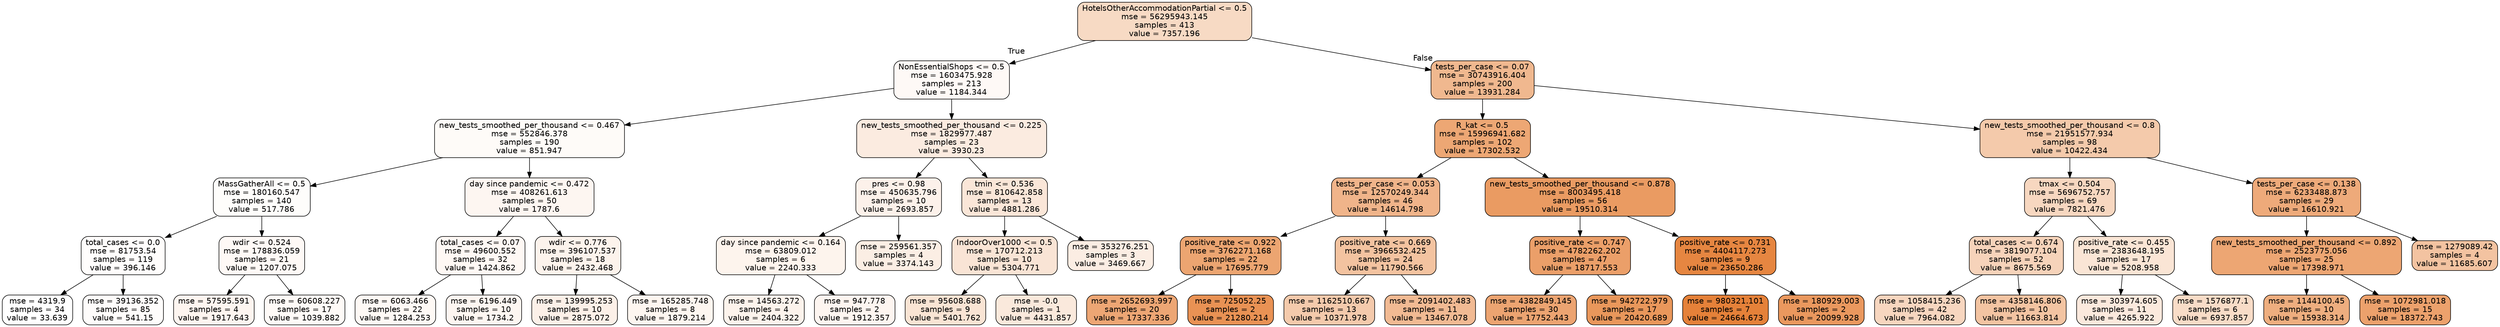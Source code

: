 digraph Tree {
node [shape=box, style="filled, rounded", color="black", fontname=helvetica] ;
edge [fontname=helvetica] ;
0 [label="HotelsOtherAccommodationPartial <= 0.5\nmse = 56295943.145\nsamples = 413\nvalue = 7357.196", fillcolor="#f7dac4"] ;
1 [label="NonEssentialShops <= 0.5\nmse = 1603475.928\nsamples = 213\nvalue = 1184.344", fillcolor="#fef9f6"] ;
0 -> 1 [labeldistance=2.5, labelangle=45, headlabel="True"] ;
2 [label="new_tests_smoothed_per_thousand <= 0.467\nmse = 552846.378\nsamples = 190\nvalue = 851.947", fillcolor="#fefbf8"] ;
1 -> 2 ;
3 [label="MassGatherAll <= 0.5\nmse = 180160.547\nsamples = 140\nvalue = 517.786", fillcolor="#fefdfb"] ;
2 -> 3 ;
4 [label="total_cases <= 0.0\nmse = 81753.54\nsamples = 119\nvalue = 396.146", fillcolor="#fffdfc"] ;
3 -> 4 ;
5 [label="mse = 4319.9\nsamples = 34\nvalue = 33.639", fillcolor="#ffffff"] ;
4 -> 5 ;
6 [label="mse = 39136.352\nsamples = 85\nvalue = 541.15", fillcolor="#fefcfb"] ;
4 -> 6 ;
7 [label="wdir <= 0.524\nmse = 178836.059\nsamples = 21\nvalue = 1207.075", fillcolor="#fef9f6"] ;
3 -> 7 ;
8 [label="mse = 57595.591\nsamples = 4\nvalue = 1917.643", fillcolor="#fdf5f0"] ;
7 -> 8 ;
9 [label="mse = 60608.227\nsamples = 17\nvalue = 1039.882", fillcolor="#fefaf7"] ;
7 -> 9 ;
10 [label="day since pandemic <= 0.472\nmse = 408261.613\nsamples = 50\nvalue = 1787.6", fillcolor="#fdf6f1"] ;
2 -> 10 ;
11 [label="total_cases <= 0.07\nmse = 49600.552\nsamples = 32\nvalue = 1424.862", fillcolor="#fef8f4"] ;
10 -> 11 ;
12 [label="mse = 6063.466\nsamples = 22\nvalue = 1284.253", fillcolor="#fef9f5"] ;
11 -> 12 ;
13 [label="mse = 6196.449\nsamples = 10\nvalue = 1734.2", fillcolor="#fdf6f1"] ;
11 -> 13 ;
14 [label="wdir <= 0.776\nmse = 396107.537\nsamples = 18\nvalue = 2432.468", fillcolor="#fcf3ec"] ;
10 -> 14 ;
15 [label="mse = 139995.253\nsamples = 10\nvalue = 2875.072", fillcolor="#fcf0e8"] ;
14 -> 15 ;
16 [label="mse = 165285.748\nsamples = 8\nvalue = 1879.214", fillcolor="#fdf6f0"] ;
14 -> 16 ;
17 [label="new_tests_smoothed_per_thousand <= 0.225\nmse = 1829977.487\nsamples = 23\nvalue = 3930.23", fillcolor="#fbebe0"] ;
1 -> 17 ;
18 [label="pres <= 0.98\nmse = 450635.796\nsamples = 10\nvalue = 2693.857", fillcolor="#fcf1ea"] ;
17 -> 18 ;
19 [label="day since pandemic <= 0.164\nmse = 63809.012\nsamples = 6\nvalue = 2240.333", fillcolor="#fdf4ed"] ;
18 -> 19 ;
20 [label="mse = 14563.272\nsamples = 4\nvalue = 2404.322", fillcolor="#fcf3ec"] ;
19 -> 20 ;
21 [label="mse = 947.778\nsamples = 2\nvalue = 1912.357", fillcolor="#fdf5f0"] ;
19 -> 21 ;
22 [label="mse = 259561.357\nsamples = 4\nvalue = 3374.143", fillcolor="#fbeee4"] ;
18 -> 22 ;
23 [label="tmin <= 0.536\nmse = 810642.858\nsamples = 13\nvalue = 4881.286", fillcolor="#fae6d8"] ;
17 -> 23 ;
24 [label="IndoorOver1000 <= 0.5\nmse = 170712.213\nsamples = 10\nvalue = 5304.771", fillcolor="#f9e4d5"] ;
23 -> 24 ;
25 [label="mse = 95608.688\nsamples = 9\nvalue = 5401.762", fillcolor="#f9e4d4"] ;
24 -> 25 ;
26 [label="mse = -0.0\nsamples = 1\nvalue = 4431.857", fillcolor="#fae9dc"] ;
24 -> 26 ;
27 [label="mse = 353276.251\nsamples = 3\nvalue = 3469.667", fillcolor="#fbede3"] ;
23 -> 27 ;
28 [label="tests_per_case <= 0.07\nmse = 30743916.404\nsamples = 200\nvalue = 13931.284", fillcolor="#f0b88f"] ;
0 -> 28 [labeldistance=2.5, labelangle=-45, headlabel="False"] ;
29 [label="R_kat <= 0.5\nmse = 15996941.682\nsamples = 102\nvalue = 17302.532", fillcolor="#eda774"] ;
28 -> 29 ;
30 [label="tests_per_case <= 0.053\nmse = 12570249.344\nsamples = 46\nvalue = 14614.798", fillcolor="#f0b48a"] ;
29 -> 30 ;
31 [label="positive_rate <= 0.922\nmse = 3762271.168\nsamples = 22\nvalue = 17695.779", fillcolor="#eca571"] ;
30 -> 31 ;
32 [label="mse = 2652693.997\nsamples = 20\nvalue = 17337.336", fillcolor="#eda674"] ;
31 -> 32 ;
33 [label="mse = 725052.25\nsamples = 2\nvalue = 21280.214", fillcolor="#e99254"] ;
31 -> 33 ;
34 [label="positive_rate <= 0.669\nmse = 3966532.425\nsamples = 24\nvalue = 11790.566", fillcolor="#f3c3a0"] ;
30 -> 34 ;
35 [label="mse = 1162510.667\nsamples = 13\nvalue = 10371.978", fillcolor="#f4caac"] ;
34 -> 35 ;
36 [label="mse = 2091402.483\nsamples = 11\nvalue = 13467.078", fillcolor="#f1ba93"] ;
34 -> 36 ;
37 [label="new_tests_smoothed_per_thousand <= 0.878\nmse = 8003495.418\nsamples = 56\nvalue = 19510.314", fillcolor="#ea9b62"] ;
29 -> 37 ;
38 [label="positive_rate <= 0.747\nmse = 4782262.202\nsamples = 47\nvalue = 18717.553", fillcolor="#eb9f69"] ;
37 -> 38 ;
39 [label="mse = 4382849.145\nsamples = 30\nvalue = 17752.443", fillcolor="#eca471"] ;
38 -> 39 ;
40 [label="mse = 942722.979\nsamples = 17\nvalue = 20420.689", fillcolor="#e9975b"] ;
38 -> 40 ;
41 [label="positive_rate <= 0.731\nmse = 4404117.273\nsamples = 9\nvalue = 23650.286", fillcolor="#e68641"] ;
37 -> 41 ;
42 [label="mse = 980321.101\nsamples = 7\nvalue = 24664.673", fillcolor="#e58139"] ;
41 -> 42 ;
43 [label="mse = 180929.003\nsamples = 2\nvalue = 20099.928", fillcolor="#ea985e"] ;
41 -> 43 ;
44 [label="new_tests_smoothed_per_thousand <= 0.8\nmse = 21951577.934\nsamples = 98\nvalue = 10422.434", fillcolor="#f4caab"] ;
28 -> 44 ;
45 [label="tmax <= 0.504\nmse = 5696752.757\nsamples = 69\nvalue = 7821.476", fillcolor="#f7d7c0"] ;
44 -> 45 ;
46 [label="total_cases <= 0.674\nmse = 3819077.104\nsamples = 52\nvalue = 8675.569", fillcolor="#f6d3ba"] ;
45 -> 46 ;
47 [label="mse = 1058415.236\nsamples = 42\nvalue = 7964.082", fillcolor="#f7d6bf"] ;
46 -> 47 ;
48 [label="mse = 4358146.806\nsamples = 10\nvalue = 11663.814", fillcolor="#f3c4a2"] ;
46 -> 48 ;
49 [label="positive_rate <= 0.455\nmse = 2383648.195\nsamples = 17\nvalue = 5208.958", fillcolor="#fae5d5"] ;
45 -> 49 ;
50 [label="mse = 303974.605\nsamples = 11\nvalue = 4265.922", fillcolor="#fbe9dd"] ;
49 -> 50 ;
51 [label="mse = 1576877.1\nsamples = 6\nvalue = 6937.857", fillcolor="#f8dcc7"] ;
49 -> 51 ;
52 [label="tests_per_case <= 0.138\nmse = 6233488.873\nsamples = 29\nvalue = 16610.921", fillcolor="#eeaa7a"] ;
44 -> 52 ;
53 [label="new_tests_smoothed_per_thousand <= 0.892\nmse = 2523775.056\nsamples = 25\nvalue = 17398.971", fillcolor="#eda673"] ;
52 -> 53 ;
54 [label="mse = 1144100.45\nsamples = 10\nvalue = 15938.314", fillcolor="#eeae7f"] ;
53 -> 54 ;
55 [label="mse = 1072981.018\nsamples = 15\nvalue = 18372.743", fillcolor="#eca16c"] ;
53 -> 55 ;
56 [label="mse = 1279089.42\nsamples = 4\nvalue = 11685.607", fillcolor="#f3c3a1"] ;
52 -> 56 ;
}